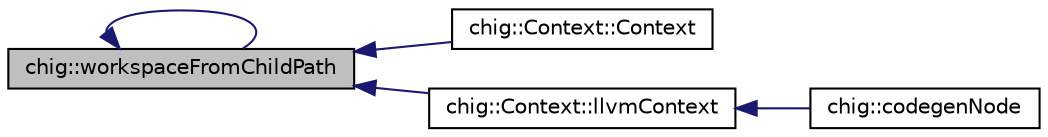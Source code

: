 digraph "chig::workspaceFromChildPath"
{
 // INTERACTIVE_SVG=YES
  edge [fontname="Helvetica",fontsize="10",labelfontname="Helvetica",labelfontsize="10"];
  node [fontname="Helvetica",fontsize="10",shape=record];
  rankdir="LR";
  Node233 [label="chig::workspaceFromChildPath",height=0.2,width=0.4,color="black", fillcolor="grey75", style="filled", fontcolor="black"];
  Node233 -> Node234 [dir="back",color="midnightblue",fontsize="10",style="solid",fontname="Helvetica"];
  Node234 [label="chig::Context::Context",height=0.2,width=0.4,color="black", fillcolor="white", style="filled",URL="$structchig_1_1Context.html#aa524b83a49d7109a09e8d32d098bf2d5"];
  Node233 -> Node235 [dir="back",color="midnightblue",fontsize="10",style="solid",fontname="Helvetica"];
  Node235 [label="chig::Context::llvmContext",height=0.2,width=0.4,color="black", fillcolor="white", style="filled",URL="$structchig_1_1Context.html#a782020dfc6a44bdbacbea2a72cfd38e6"];
  Node235 -> Node236 [dir="back",color="midnightblue",fontsize="10",style="solid",fontname="Helvetica"];
  Node236 [label="chig::codegenNode",height=0.2,width=0.4,color="black", fillcolor="white", style="filled",URL="$namespacechig.html#ad2853d231b924a6ae29a1c1f889d2eb3"];
  Node233 -> Node233 [dir="back",color="midnightblue",fontsize="10",style="solid",fontname="Helvetica"];
}
